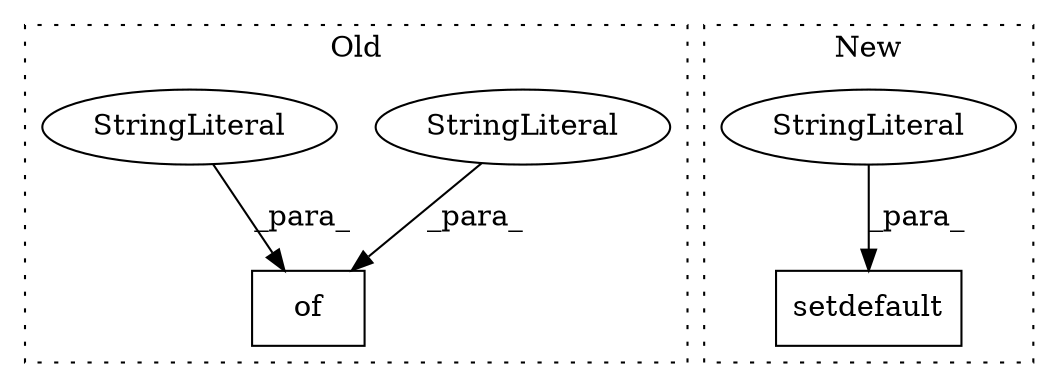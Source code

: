 digraph G {
subgraph cluster0 {
1 [label="of" a="32" s="1633,1738" l="3,1" shape="box"];
3 [label="StringLiteral" a="45" s="1636" l="7" shape="ellipse"];
5 [label="StringLiteral" a="45" s="1674" l="6" shape="ellipse"];
label = "Old";
style="dotted";
}
subgraph cluster1 {
2 [label="setdefault" a="32" s="7226,7244" l="11,1" shape="box"];
4 [label="StringLiteral" a="45" s="7237" l="4" shape="ellipse"];
label = "New";
style="dotted";
}
3 -> 1 [label="_para_"];
4 -> 2 [label="_para_"];
5 -> 1 [label="_para_"];
}